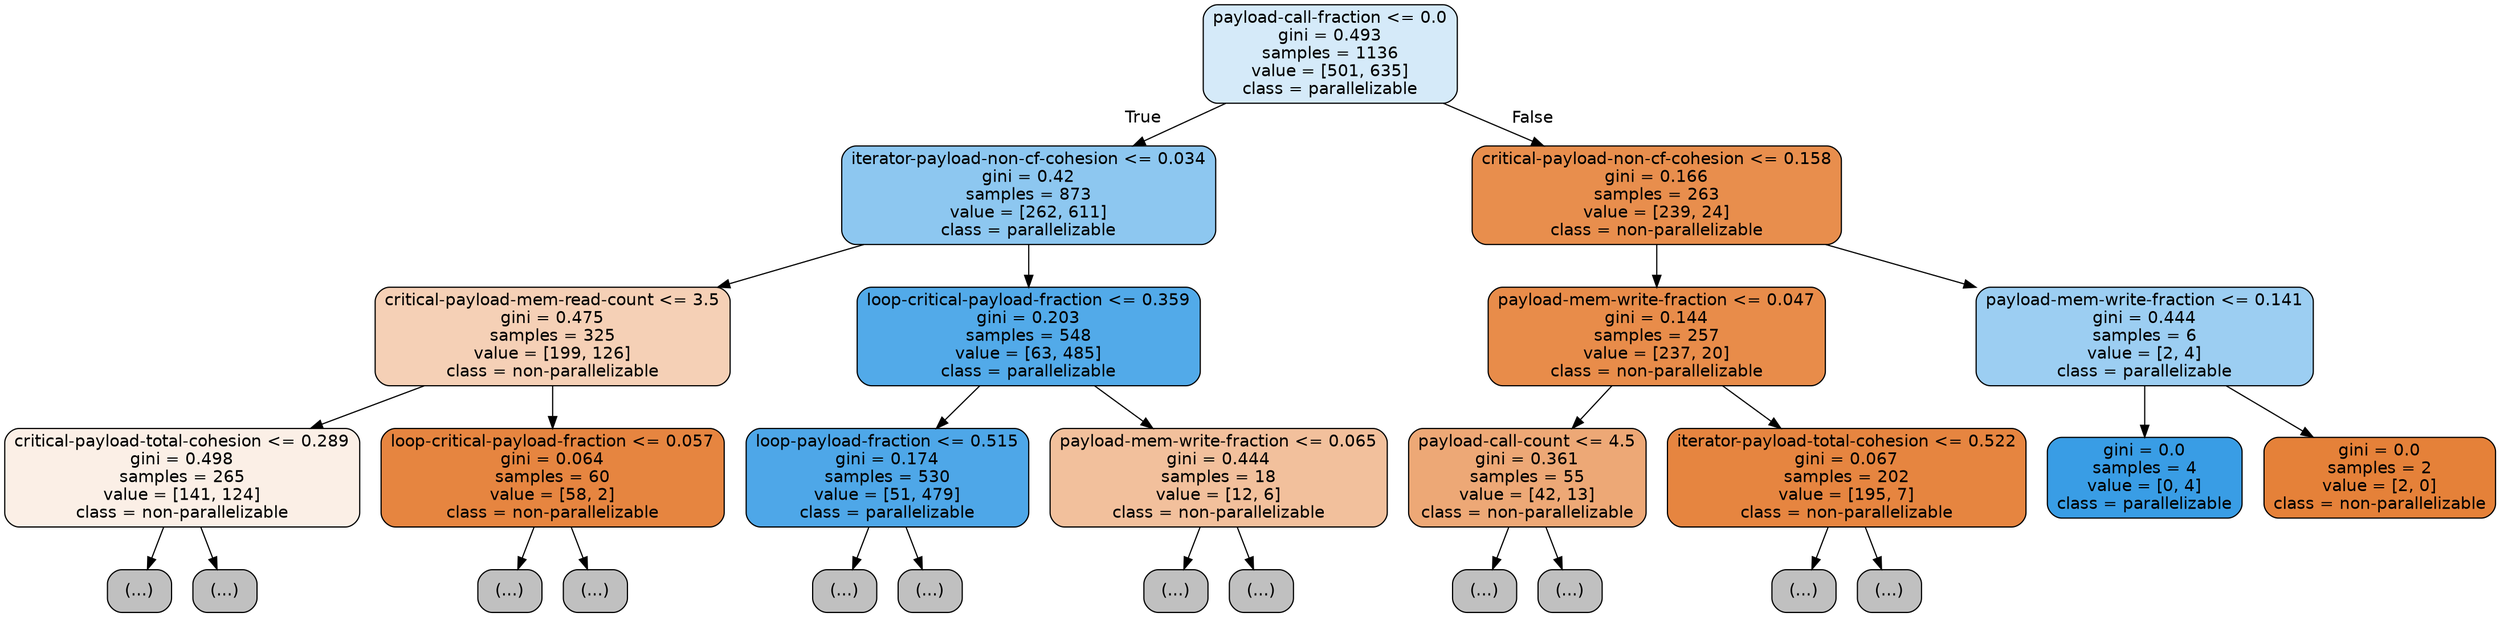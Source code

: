 digraph Tree {
node [shape=box, style="filled, rounded", color="black", fontname=helvetica] ;
edge [fontname=helvetica] ;
0 [label="payload-call-fraction <= 0.0\ngini = 0.493\nsamples = 1136\nvalue = [501, 635]\nclass = parallelizable", fillcolor="#399de536"] ;
1 [label="iterator-payload-non-cf-cohesion <= 0.034\ngini = 0.42\nsamples = 873\nvalue = [262, 611]\nclass = parallelizable", fillcolor="#399de592"] ;
0 -> 1 [labeldistance=2.5, labelangle=45, headlabel="True"] ;
2 [label="critical-payload-mem-read-count <= 3.5\ngini = 0.475\nsamples = 325\nvalue = [199, 126]\nclass = non-parallelizable", fillcolor="#e581395e"] ;
1 -> 2 ;
3 [label="critical-payload-total-cohesion <= 0.289\ngini = 0.498\nsamples = 265\nvalue = [141, 124]\nclass = non-parallelizable", fillcolor="#e581391f"] ;
2 -> 3 ;
4 [label="(...)", fillcolor="#C0C0C0"] ;
3 -> 4 ;
43 [label="(...)", fillcolor="#C0C0C0"] ;
3 -> 43 ;
84 [label="loop-critical-payload-fraction <= 0.057\ngini = 0.064\nsamples = 60\nvalue = [58, 2]\nclass = non-parallelizable", fillcolor="#e58139f6"] ;
2 -> 84 ;
85 [label="(...)", fillcolor="#C0C0C0"] ;
84 -> 85 ;
86 [label="(...)", fillcolor="#C0C0C0"] ;
84 -> 86 ;
87 [label="loop-critical-payload-fraction <= 0.359\ngini = 0.203\nsamples = 548\nvalue = [63, 485]\nclass = parallelizable", fillcolor="#399de5de"] ;
1 -> 87 ;
88 [label="loop-payload-fraction <= 0.515\ngini = 0.174\nsamples = 530\nvalue = [51, 479]\nclass = parallelizable", fillcolor="#399de5e4"] ;
87 -> 88 ;
89 [label="(...)", fillcolor="#C0C0C0"] ;
88 -> 89 ;
96 [label="(...)", fillcolor="#C0C0C0"] ;
88 -> 96 ;
179 [label="payload-mem-write-fraction <= 0.065\ngini = 0.444\nsamples = 18\nvalue = [12, 6]\nclass = non-parallelizable", fillcolor="#e581397f"] ;
87 -> 179 ;
180 [label="(...)", fillcolor="#C0C0C0"] ;
179 -> 180 ;
187 [label="(...)", fillcolor="#C0C0C0"] ;
179 -> 187 ;
188 [label="critical-payload-non-cf-cohesion <= 0.158\ngini = 0.166\nsamples = 263\nvalue = [239, 24]\nclass = non-parallelizable", fillcolor="#e58139e5"] ;
0 -> 188 [labeldistance=2.5, labelangle=-45, headlabel="False"] ;
189 [label="payload-mem-write-fraction <= 0.047\ngini = 0.144\nsamples = 257\nvalue = [237, 20]\nclass = non-parallelizable", fillcolor="#e58139e9"] ;
188 -> 189 ;
190 [label="payload-call-count <= 4.5\ngini = 0.361\nsamples = 55\nvalue = [42, 13]\nclass = non-parallelizable", fillcolor="#e58139b0"] ;
189 -> 190 ;
191 [label="(...)", fillcolor="#C0C0C0"] ;
190 -> 191 ;
202 [label="(...)", fillcolor="#C0C0C0"] ;
190 -> 202 ;
205 [label="iterator-payload-total-cohesion <= 0.522\ngini = 0.067\nsamples = 202\nvalue = [195, 7]\nclass = non-parallelizable", fillcolor="#e58139f6"] ;
189 -> 205 ;
206 [label="(...)", fillcolor="#C0C0C0"] ;
205 -> 206 ;
219 [label="(...)", fillcolor="#C0C0C0"] ;
205 -> 219 ;
222 [label="payload-mem-write-fraction <= 0.141\ngini = 0.444\nsamples = 6\nvalue = [2, 4]\nclass = parallelizable", fillcolor="#399de57f"] ;
188 -> 222 ;
223 [label="gini = 0.0\nsamples = 4\nvalue = [0, 4]\nclass = parallelizable", fillcolor="#399de5ff"] ;
222 -> 223 ;
224 [label="gini = 0.0\nsamples = 2\nvalue = [2, 0]\nclass = non-parallelizable", fillcolor="#e58139ff"] ;
222 -> 224 ;
}